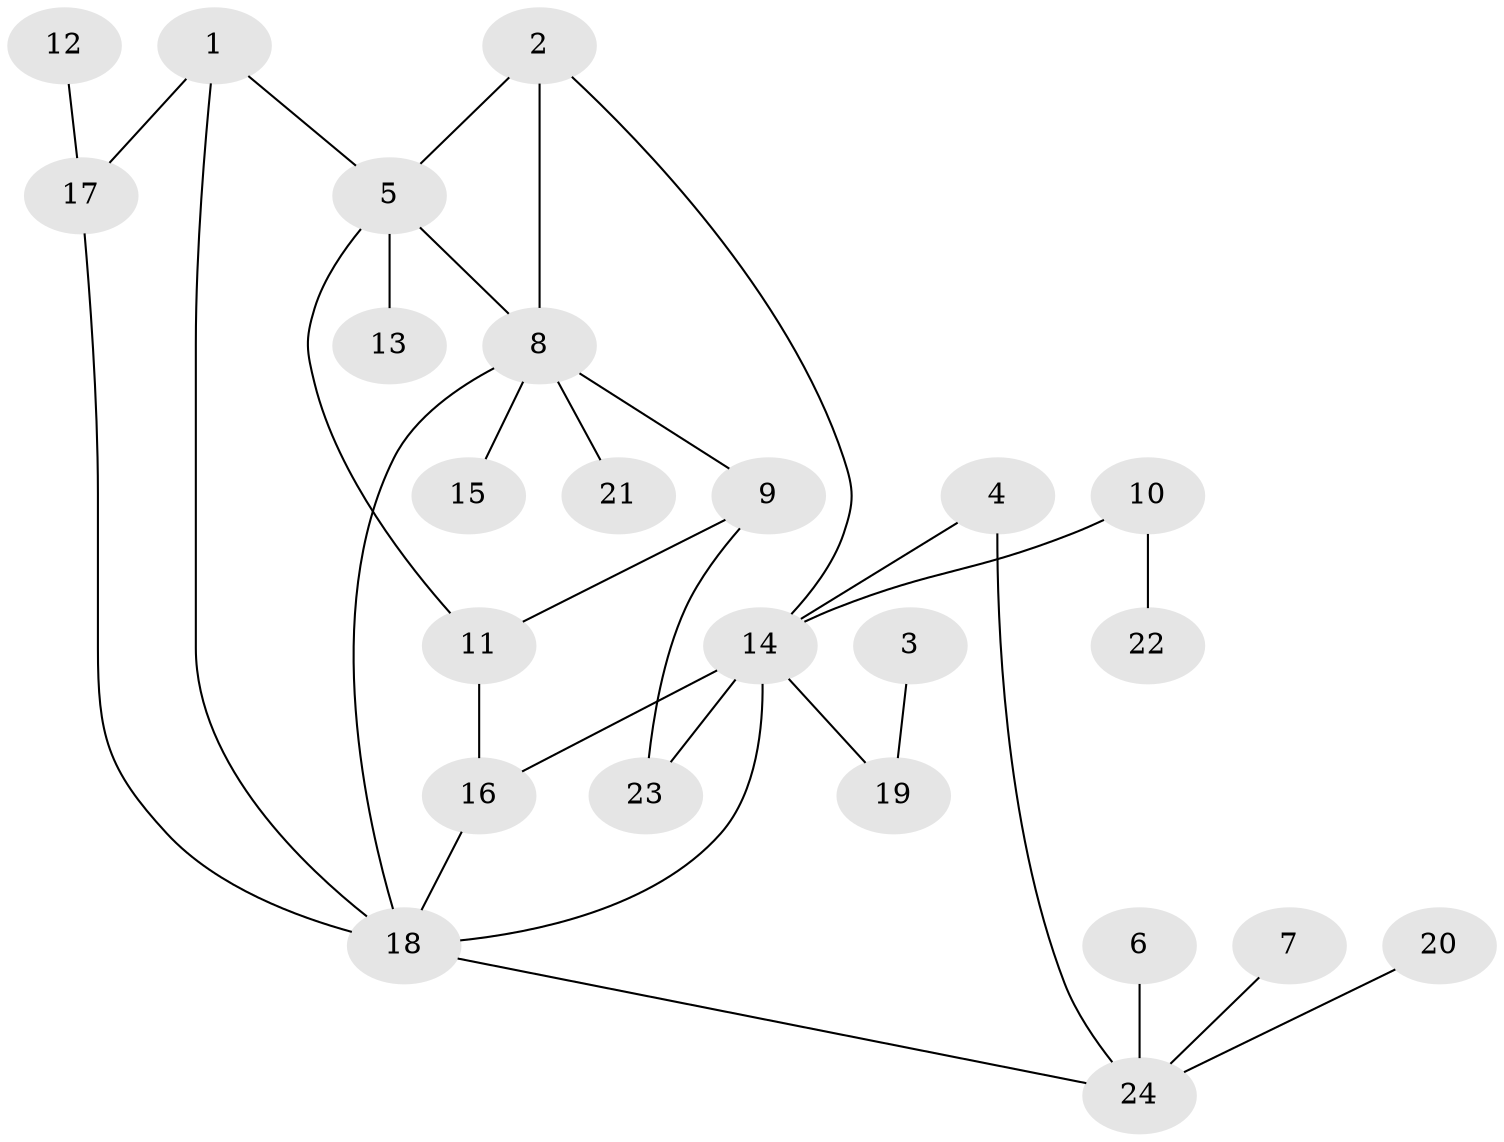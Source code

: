 // original degree distribution, {1: 0.5531914893617021, 8: 0.02127659574468085, 3: 0.06382978723404255, 6: 0.02127659574468085, 9: 0.02127659574468085, 7: 0.0425531914893617, 4: 0.06382978723404255, 5: 0.0425531914893617, 2: 0.1702127659574468}
// Generated by graph-tools (version 1.1) at 2025/02/03/09/25 03:02:50]
// undirected, 24 vertices, 32 edges
graph export_dot {
graph [start="1"]
  node [color=gray90,style=filled];
  1;
  2;
  3;
  4;
  5;
  6;
  7;
  8;
  9;
  10;
  11;
  12;
  13;
  14;
  15;
  16;
  17;
  18;
  19;
  20;
  21;
  22;
  23;
  24;
  1 -- 5 [weight=1.0];
  1 -- 17 [weight=1.0];
  1 -- 18 [weight=1.0];
  2 -- 5 [weight=1.0];
  2 -- 8 [weight=1.0];
  2 -- 14 [weight=1.0];
  3 -- 19 [weight=1.0];
  4 -- 14 [weight=1.0];
  4 -- 24 [weight=1.0];
  5 -- 8 [weight=1.0];
  5 -- 11 [weight=1.0];
  5 -- 13 [weight=1.0];
  6 -- 24 [weight=1.0];
  7 -- 24 [weight=1.0];
  8 -- 9 [weight=1.0];
  8 -- 15 [weight=1.0];
  8 -- 18 [weight=1.0];
  8 -- 21 [weight=1.0];
  9 -- 11 [weight=1.0];
  9 -- 23 [weight=1.0];
  10 -- 14 [weight=1.0];
  10 -- 22 [weight=1.0];
  11 -- 16 [weight=1.0];
  12 -- 17 [weight=1.0];
  14 -- 16 [weight=1.0];
  14 -- 18 [weight=1.0];
  14 -- 19 [weight=1.0];
  14 -- 23 [weight=1.0];
  16 -- 18 [weight=1.0];
  17 -- 18 [weight=1.0];
  18 -- 24 [weight=1.0];
  20 -- 24 [weight=1.0];
}

